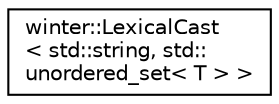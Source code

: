 digraph "类继承关系图"
{
 // LATEX_PDF_SIZE
  edge [fontname="Helvetica",fontsize="10",labelfontname="Helvetica",labelfontsize="10"];
  node [fontname="Helvetica",fontsize="10",shape=record];
  rankdir="LR";
  Node0 [label="winter::LexicalCast\l\< std::string, std::\lunordered_set\< T \> \>",height=0.2,width=0.4,color="black", fillcolor="white", style="filled",URL="$classwinter_1_1LexicalCast_3_01std_1_1string_00_01std_1_1unordered__set_3_01T_01_4_01_4.html",tooltip="类型转换模板类片特化(YAML String 转换成 std::unordered_set<T>)"];
}
